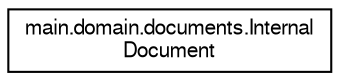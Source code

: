 digraph "Jerarquia Gràfica de la Classe"
{
 // LATEX_PDF_SIZE
  edge [fontname="FreeSans",fontsize="10",labelfontname="FreeSans",labelfontsize="10"];
  node [fontname="FreeSans",fontsize="10",shape=record];
  rankdir="LR";
  Node0 [label="main.domain.documents.Internal\lDocument",height=0.2,width=0.4,color="black", fillcolor="white", style="filled",URL="$classmain_1_1domain_1_1documents_1_1_internal_document.html",tooltip="Classe que representa les dades internes que el sistema guarda per a cada document Aquesta informació..."];
}
